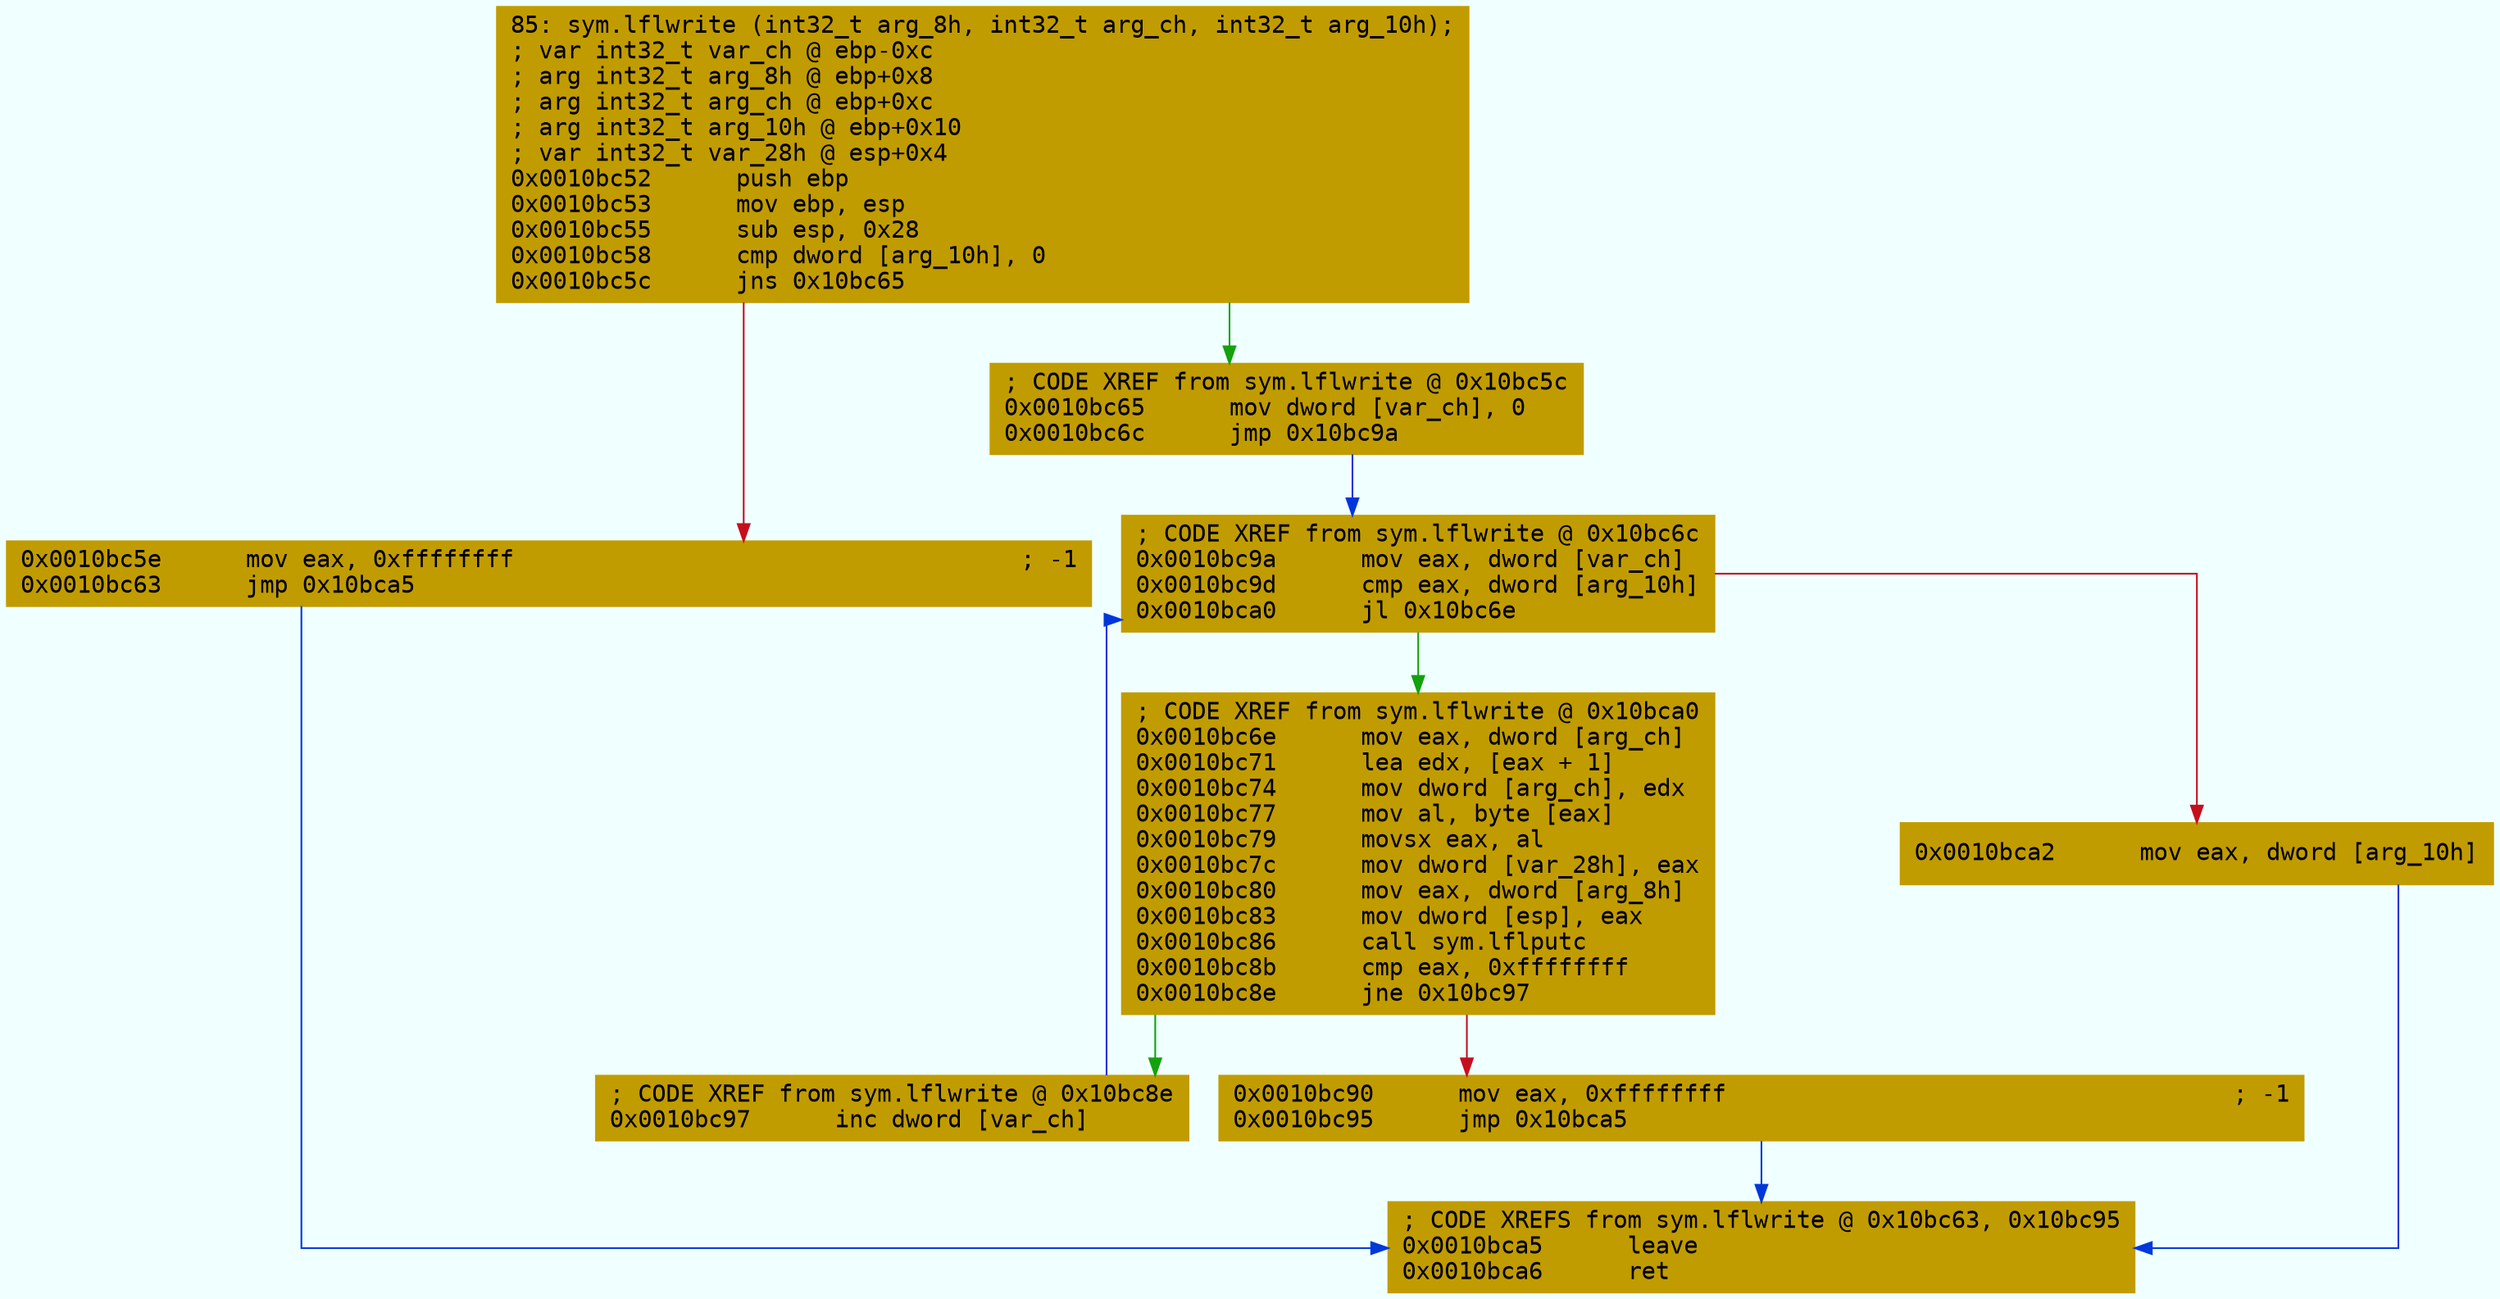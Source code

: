 digraph code {
	graph [bgcolor=azure fontsize=8 fontname="Courier" splines="ortho"];
	node [fillcolor=gray style=filled shape=box];
	edge [arrowhead="normal"];
	"0x0010bc52" [URL="sym.lflwrite/0x0010bc52", fillcolor="#c19c00",color="#c19c00", fontname="Courier",label="85: sym.lflwrite (int32_t arg_8h, int32_t arg_ch, int32_t arg_10h);\l; var int32_t var_ch @ ebp-0xc\l; arg int32_t arg_8h @ ebp+0x8\l; arg int32_t arg_ch @ ebp+0xc\l; arg int32_t arg_10h @ ebp+0x10\l; var int32_t var_28h @ esp+0x4\l0x0010bc52      push ebp\l0x0010bc53      mov ebp, esp\l0x0010bc55      sub esp, 0x28\l0x0010bc58      cmp dword [arg_10h], 0\l0x0010bc5c      jns 0x10bc65\l"]
	"0x0010bc5e" [URL="sym.lflwrite/0x0010bc5e", fillcolor="#c19c00",color="#c19c00", fontname="Courier",label="0x0010bc5e      mov eax, 0xffffffff                                    ; -1\l0x0010bc63      jmp 0x10bca5\l"]
	"0x0010bc65" [URL="sym.lflwrite/0x0010bc65", fillcolor="#c19c00",color="#c19c00", fontname="Courier",label="; CODE XREF from sym.lflwrite @ 0x10bc5c\l0x0010bc65      mov dword [var_ch], 0\l0x0010bc6c      jmp 0x10bc9a\l"]
	"0x0010bc6e" [URL="sym.lflwrite/0x0010bc6e", fillcolor="#c19c00",color="#c19c00", fontname="Courier",label="; CODE XREF from sym.lflwrite @ 0x10bca0\l0x0010bc6e      mov eax, dword [arg_ch]\l0x0010bc71      lea edx, [eax + 1]\l0x0010bc74      mov dword [arg_ch], edx\l0x0010bc77      mov al, byte [eax]\l0x0010bc79      movsx eax, al\l0x0010bc7c      mov dword [var_28h], eax\l0x0010bc80      mov eax, dword [arg_8h]\l0x0010bc83      mov dword [esp], eax\l0x0010bc86      call sym.lflputc\l0x0010bc8b      cmp eax, 0xffffffff\l0x0010bc8e      jne 0x10bc97\l"]
	"0x0010bc90" [URL="sym.lflwrite/0x0010bc90", fillcolor="#c19c00",color="#c19c00", fontname="Courier",label="0x0010bc90      mov eax, 0xffffffff                                    ; -1\l0x0010bc95      jmp 0x10bca5\l"]
	"0x0010bc97" [URL="sym.lflwrite/0x0010bc97", fillcolor="#c19c00",color="#c19c00", fontname="Courier",label="; CODE XREF from sym.lflwrite @ 0x10bc8e\l0x0010bc97      inc dword [var_ch]\l"]
	"0x0010bc9a" [URL="sym.lflwrite/0x0010bc9a", fillcolor="#c19c00",color="#c19c00", fontname="Courier",label="; CODE XREF from sym.lflwrite @ 0x10bc6c\l0x0010bc9a      mov eax, dword [var_ch]\l0x0010bc9d      cmp eax, dword [arg_10h]\l0x0010bca0      jl 0x10bc6e\l"]
	"0x0010bca2" [URL="sym.lflwrite/0x0010bca2", fillcolor="#c19c00",color="#c19c00", fontname="Courier",label="0x0010bca2      mov eax, dword [arg_10h]\l"]
	"0x0010bca5" [URL="sym.lflwrite/0x0010bca5", fillcolor="#c19c00",color="#c19c00", fontname="Courier",label="; CODE XREFS from sym.lflwrite @ 0x10bc63, 0x10bc95\l0x0010bca5      leave\l0x0010bca6      ret\l"]
        "0x0010bc52" -> "0x0010bc65" [color="#13a10e"];
        "0x0010bc52" -> "0x0010bc5e" [color="#c50f1f"];
        "0x0010bc5e" -> "0x0010bca5" [color="#0037da"];
        "0x0010bc65" -> "0x0010bc9a" [color="#0037da"];
        "0x0010bc6e" -> "0x0010bc97" [color="#13a10e"];
        "0x0010bc6e" -> "0x0010bc90" [color="#c50f1f"];
        "0x0010bc90" -> "0x0010bca5" [color="#0037da"];
        "0x0010bc97" -> "0x0010bc9a" [color="#0037da"];
        "0x0010bc9a" -> "0x0010bc6e" [color="#13a10e"];
        "0x0010bc9a" -> "0x0010bca2" [color="#c50f1f"];
        "0x0010bca2" -> "0x0010bca5" [color="#0037da"];
}
